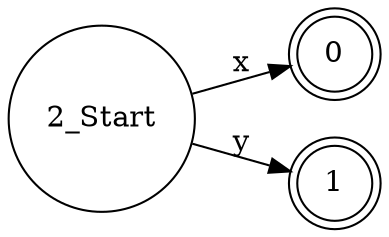 digraph nfa
{
rankdir = LR
node [shape = circle];
2[shape = circle, label = "2_Start"]
2 -> 0 [label = "x"]

2 -> 1 [label = "y"]

0[shape = doublecircle]
1[shape = doublecircle]
}
